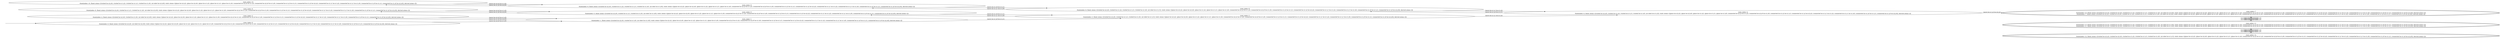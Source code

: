 digraph {
rankdir="LR"
s0[label="state_index=0
State(index=0, fluent atoms=[(visited loc-x2-y0), (at-robot loc-x2-y0)], static atoms=[(place loc-x2-y2), (place loc-x2-y0), (place loc-x1-y2), (place loc-x1-y1), (place loc-x1-y0), (connected loc-x2-y2 loc-x1-y2), (connected loc-x2-y0 loc-x1-y0), (connected loc-x1-y2 loc-x1-y1), (connected loc-x1-y2 loc-x2-y2), (connected loc-x1-y1 loc-x1-y2), (connected loc-x1-y1 loc-x1-y0), (connected loc-x1-y0 loc-x1-y1), (connected loc-x1-y0 loc-x2-y0)], derived atoms=[])
"]
s1[label="state_index=1
State(index=1, fluent atoms=[(visited loc-x2-y0), (visited loc-x1-y0), (at-robot loc-x1-y0)], static atoms=[(place loc-x2-y2), (place loc-x2-y0), (place loc-x1-y2), (place loc-x1-y1), (place loc-x1-y0), (connected loc-x2-y2 loc-x1-y2), (connected loc-x2-y0 loc-x1-y0), (connected loc-x1-y2 loc-x1-y1), (connected loc-x1-y2 loc-x2-y2), (connected loc-x1-y1 loc-x1-y2), (connected loc-x1-y1 loc-x1-y0), (connected loc-x1-y0 loc-x1-y1), (connected loc-x1-y0 loc-x2-y0)], derived atoms=[])
"]
s2[label="state_index=2
State(index=2, fluent atoms=[(visited loc-x2-y0), (visited loc-x1-y0), (at-robot loc-x2-y0)], static atoms=[(place loc-x2-y2), (place loc-x2-y0), (place loc-x1-y2), (place loc-x1-y1), (place loc-x1-y0), (connected loc-x2-y2 loc-x1-y2), (connected loc-x2-y0 loc-x1-y0), (connected loc-x1-y2 loc-x1-y1), (connected loc-x1-y2 loc-x2-y2), (connected loc-x1-y1 loc-x1-y2), (connected loc-x1-y1 loc-x1-y0), (connected loc-x1-y0 loc-x1-y1), (connected loc-x1-y0 loc-x2-y0)], derived atoms=[])
"]
s3[label="state_index=3
State(index=3, fluent atoms=[(visited loc-x2-y0), (visited loc-x1-y1), (visited loc-x1-y0), (at-robot loc-x1-y1)], static atoms=[(place loc-x2-y2), (place loc-x2-y0), (place loc-x1-y2), (place loc-x1-y1), (place loc-x1-y0), (connected loc-x2-y2 loc-x1-y2), (connected loc-x2-y0 loc-x1-y0), (connected loc-x1-y2 loc-x1-y1), (connected loc-x1-y2 loc-x2-y2), (connected loc-x1-y1 loc-x1-y2), (connected loc-x1-y1 loc-x1-y0), (connected loc-x1-y0 loc-x1-y1), (connected loc-x1-y0 loc-x2-y0)], derived atoms=[])
"]
s4[label="state_index=4
State(index=4, fluent atoms=[(visited loc-x2-y0), (visited loc-x1-y2), (visited loc-x1-y1), (visited loc-x1-y0), (at-robot loc-x1-y2)], static atoms=[(place loc-x2-y2), (place loc-x2-y0), (place loc-x1-y2), (place loc-x1-y1), (place loc-x1-y0), (connected loc-x2-y2 loc-x1-y2), (connected loc-x2-y0 loc-x1-y0), (connected loc-x1-y2 loc-x1-y1), (connected loc-x1-y2 loc-x2-y2), (connected loc-x1-y1 loc-x1-y2), (connected loc-x1-y1 loc-x1-y0), (connected loc-x1-y0 loc-x1-y1), (connected loc-x1-y0 loc-x2-y0)], derived atoms=[])
"]
s5[label="state_index=5
State(index=5, fluent atoms=[(visited loc-x2-y0), (visited loc-x1-y1), (visited loc-x1-y0), (at-robot loc-x1-y0)], static atoms=[(place loc-x2-y2), (place loc-x2-y0), (place loc-x1-y2), (place loc-x1-y1), (place loc-x1-y0), (connected loc-x2-y2 loc-x1-y2), (connected loc-x2-y0 loc-x1-y0), (connected loc-x1-y2 loc-x1-y1), (connected loc-x1-y2 loc-x2-y2), (connected loc-x1-y1 loc-x1-y2), (connected loc-x1-y1 loc-x1-y0), (connected loc-x1-y0 loc-x1-y1), (connected loc-x1-y0 loc-x2-y0)], derived atoms=[])
"]
s6[label="state_index=6
State(index=6, fluent atoms=[(visited loc-x2-y0), (visited loc-x1-y1), (visited loc-x1-y0), (at-robot loc-x2-y0)], static atoms=[(place loc-x2-y2), (place loc-x2-y0), (place loc-x1-y2), (place loc-x1-y1), (place loc-x1-y0), (connected loc-x2-y2 loc-x1-y2), (connected loc-x2-y0 loc-x1-y0), (connected loc-x1-y2 loc-x1-y1), (connected loc-x1-y2 loc-x2-y2), (connected loc-x1-y1 loc-x1-y2), (connected loc-x1-y1 loc-x1-y0), (connected loc-x1-y0 loc-x1-y1), (connected loc-x1-y0 loc-x2-y0)], derived atoms=[])
"]
s7[peripheries=2,label="state_index=7
State(index=14, fluent atoms=[(visited loc-x2-y2), (visited loc-x2-y0), (visited loc-x1-y2), (visited loc-x1-y1), (visited loc-x1-y0), (at-robot loc-x2-y0)], static atoms=[(place loc-x2-y2), (place loc-x2-y0), (place loc-x1-y2), (place loc-x1-y1), (place loc-x1-y0), (connected loc-x2-y2 loc-x1-y2), (connected loc-x2-y0 loc-x1-y0), (connected loc-x1-y2 loc-x1-y1), (connected loc-x1-y2 loc-x2-y2), (connected loc-x1-y1 loc-x1-y2), (connected loc-x1-y1 loc-x1-y0), (connected loc-x1-y0 loc-x1-y1), (connected loc-x1-y0 loc-x2-y0)], derived atoms=[])
State(index=7, fluent atoms=[(visited loc-x2-y2), (visited loc-x2-y0), (visited loc-x1-y2), (visited loc-x1-y1), (visited loc-x1-y0), (at-robot loc-x2-y2)], static atoms=[(place loc-x2-y2), (place loc-x2-y0), (place loc-x1-y2), (place loc-x1-y1), (place loc-x1-y0), (connected loc-x2-y2 loc-x1-y2), (connected loc-x2-y0 loc-x1-y0), (connected loc-x1-y2 loc-x1-y1), (connected loc-x1-y2 loc-x2-y2), (connected loc-x1-y1 loc-x1-y2), (connected loc-x1-y1 loc-x1-y0), (connected loc-x1-y0 loc-x1-y1), (connected loc-x1-y0 loc-x2-y0)], derived atoms=[])
"]
s8[label="state_index=8
State(index=8, fluent atoms=[(visited loc-x2-y0), (visited loc-x1-y2), (visited loc-x1-y1), (visited loc-x1-y0), (at-robot loc-x1-y1)], static atoms=[(place loc-x2-y2), (place loc-x2-y0), (place loc-x1-y2), (place loc-x1-y1), (place loc-x1-y0), (connected loc-x2-y2 loc-x1-y2), (connected loc-x2-y0 loc-x1-y0), (connected loc-x1-y2 loc-x1-y1), (connected loc-x1-y2 loc-x2-y2), (connected loc-x1-y1 loc-x1-y2), (connected loc-x1-y1 loc-x1-y0), (connected loc-x1-y0 loc-x1-y1), (connected loc-x1-y0 loc-x2-y0)], derived atoms=[])
"]
s9[label="state_index=9
State(index=9, fluent atoms=[(visited loc-x2-y0), (visited loc-x1-y2), (visited loc-x1-y1), (visited loc-x1-y0), (at-robot loc-x1-y0)], static atoms=[(place loc-x2-y2), (place loc-x2-y0), (place loc-x1-y2), (place loc-x1-y1), (place loc-x1-y0), (connected loc-x2-y2 loc-x1-y2), (connected loc-x2-y0 loc-x1-y0), (connected loc-x1-y2 loc-x1-y1), (connected loc-x1-y2 loc-x2-y2), (connected loc-x1-y1 loc-x1-y2), (connected loc-x1-y1 loc-x1-y0), (connected loc-x1-y0 loc-x1-y1), (connected loc-x1-y0 loc-x2-y0)], derived atoms=[])
"]
s10[label="state_index=10
State(index=10, fluent atoms=[(visited loc-x2-y0), (visited loc-x1-y2), (visited loc-x1-y1), (visited loc-x1-y0), (at-robot loc-x2-y0)], static atoms=[(place loc-x2-y2), (place loc-x2-y0), (place loc-x1-y2), (place loc-x1-y1), (place loc-x1-y0), (connected loc-x2-y2 loc-x1-y2), (connected loc-x2-y0 loc-x1-y0), (connected loc-x1-y2 loc-x1-y1), (connected loc-x1-y2 loc-x2-y2), (connected loc-x1-y1 loc-x1-y2), (connected loc-x1-y1 loc-x1-y0), (connected loc-x1-y0 loc-x1-y1), (connected loc-x1-y0 loc-x2-y0)], derived atoms=[])
"]
s11[peripheries=2,label="state_index=11
State(index=13, fluent atoms=[(visited loc-x2-y2), (visited loc-x2-y0), (visited loc-x1-y2), (visited loc-x1-y1), (visited loc-x1-y0), (at-robot loc-x1-y0)], static atoms=[(place loc-x2-y2), (place loc-x2-y0), (place loc-x1-y2), (place loc-x1-y1), (place loc-x1-y0), (connected loc-x2-y2 loc-x1-y2), (connected loc-x2-y0 loc-x1-y0), (connected loc-x1-y2 loc-x1-y1), (connected loc-x1-y2 loc-x2-y2), (connected loc-x1-y1 loc-x1-y2), (connected loc-x1-y1 loc-x1-y0), (connected loc-x1-y0 loc-x1-y1), (connected loc-x1-y0 loc-x2-y0)], derived atoms=[])
State(index=11, fluent atoms=[(visited loc-x2-y2), (visited loc-x2-y0), (visited loc-x1-y2), (visited loc-x1-y1), (visited loc-x1-y0), (at-robot loc-x1-y2)], static atoms=[(place loc-x2-y2), (place loc-x2-y0), (place loc-x1-y2), (place loc-x1-y1), (place loc-x1-y0), (connected loc-x2-y2 loc-x1-y2), (connected loc-x2-y0 loc-x1-y0), (connected loc-x1-y2 loc-x1-y1), (connected loc-x1-y2 loc-x2-y2), (connected loc-x1-y1 loc-x1-y2), (connected loc-x1-y1 loc-x1-y0), (connected loc-x1-y0 loc-x1-y1), (connected loc-x1-y0 loc-x2-y0)], derived atoms=[])
"]
s12[peripheries=2,label="state_index=12
State(index=12, fluent atoms=[(visited loc-x2-y2), (visited loc-x2-y0), (visited loc-x1-y2), (visited loc-x1-y1), (visited loc-x1-y0), (at-robot loc-x1-y1)], static atoms=[(place loc-x2-y2), (place loc-x2-y0), (place loc-x1-y2), (place loc-x1-y1), (place loc-x1-y0), (connected loc-x2-y2 loc-x1-y2), (connected loc-x2-y0 loc-x1-y0), (connected loc-x1-y2 loc-x1-y1), (connected loc-x1-y2 loc-x2-y2), (connected loc-x1-y1 loc-x1-y2), (connected loc-x1-y1 loc-x1-y0), (connected loc-x1-y0 loc-x1-y1), (connected loc-x1-y0 loc-x2-y0)], derived atoms=[])
"]
Dangling [ label = "", style = invis ]
{ rank = same; Dangling }
Dangling -> s0
{ rank = same; s0,s2,s6,s10}
{ rank = same; s1,s5,s9}
{ rank = same; s3,s8}
{ rank = same; s4}
{ rank = same; s7,s11,s12}
s0->s1 [label="(move loc-x2-y0 loc-x1-y0)
"]
s1->s2 [label="(move loc-x1-y0 loc-x2-y0)
"]
s1->s3 [label="(move loc-x1-y0 loc-x1-y1)
"]
s2->s1 [label="(move loc-x2-y0 loc-x1-y0)
"]
s3->s4 [label="(move loc-x1-y1 loc-x1-y2)
"]
s3->s5 [label="(move loc-x1-y1 loc-x1-y0)
"]
s4->s7 [label="(move loc-x1-y2 loc-x2-y2)
"]
s4->s8 [label="(move loc-x1-y2 loc-x1-y1)
"]
s5->s3 [label="(move loc-x1-y0 loc-x1-y1)
"]
s5->s6 [label="(move loc-x1-y0 loc-x2-y0)
"]
s6->s5 [label="(move loc-x2-y0 loc-x1-y0)
"]
s7->s11 [label="(move loc-x2-y2 loc-x1-y2)
(move loc-x2-y0 loc-x1-y0)
"]
s8->s4 [label="(move loc-x1-y1 loc-x1-y2)
"]
s8->s9 [label="(move loc-x1-y1 loc-x1-y0)
"]
s9->s8 [label="(move loc-x1-y0 loc-x1-y1)
"]
s9->s10 [label="(move loc-x1-y0 loc-x2-y0)
"]
s10->s9 [label="(move loc-x2-y0 loc-x1-y0)
"]
s11->s7 [label="(move loc-x1-y2 loc-x2-y2)
(move loc-x1-y0 loc-x2-y0)
"]
s11->s12 [label="(move loc-x1-y2 loc-x1-y1)
(move loc-x1-y0 loc-x1-y1)
"]
s12->s11 [label="(move loc-x1-y1 loc-x1-y2)
(move loc-x1-y1 loc-x1-y0)
"]
}
